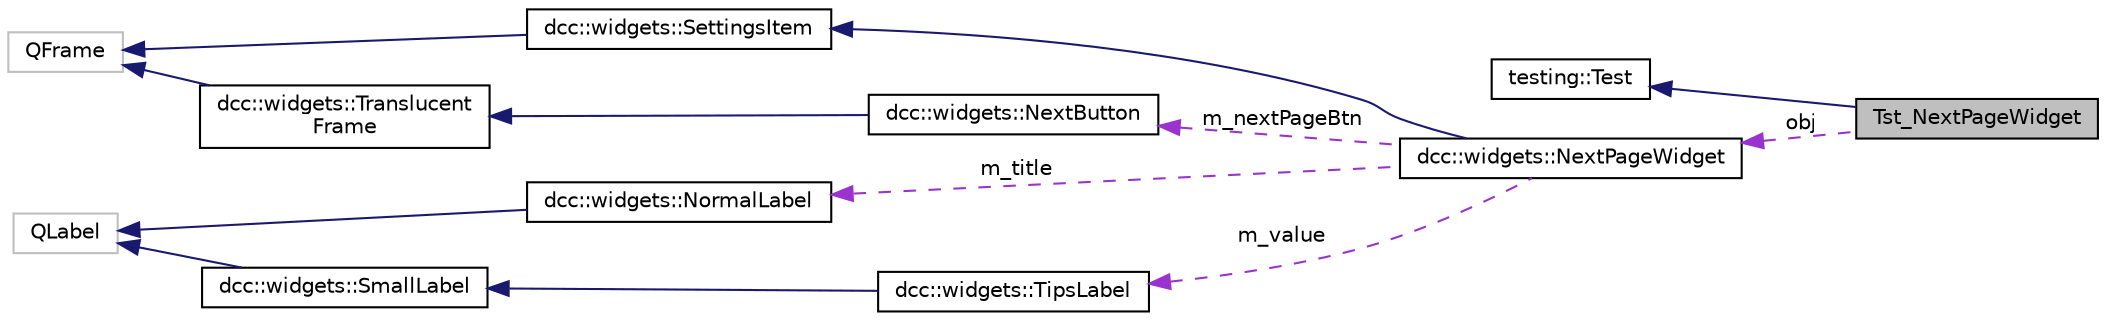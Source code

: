 digraph "Tst_NextPageWidget"
{
  edge [fontname="Helvetica",fontsize="10",labelfontname="Helvetica",labelfontsize="10"];
  node [fontname="Helvetica",fontsize="10",shape=record];
  rankdir="LR";
  Node2 [label="Tst_NextPageWidget",height=0.2,width=0.4,color="black", fillcolor="grey75", style="filled", fontcolor="black"];
  Node3 -> Node2 [dir="back",color="midnightblue",fontsize="10",style="solid",fontname="Helvetica"];
  Node3 [label="testing::Test",height=0.2,width=0.4,color="black", fillcolor="white", style="filled",URL="$classtesting_1_1_test.html"];
  Node4 -> Node2 [dir="back",color="darkorchid3",fontsize="10",style="dashed",label=" obj" ,fontname="Helvetica"];
  Node4 [label="dcc::widgets::NextPageWidget",height=0.2,width=0.4,color="black", fillcolor="white", style="filled",URL="$classdcc_1_1widgets_1_1_next_page_widget.html"];
  Node5 -> Node4 [dir="back",color="midnightblue",fontsize="10",style="solid",fontname="Helvetica"];
  Node5 [label="dcc::widgets::SettingsItem",height=0.2,width=0.4,color="black", fillcolor="white", style="filled",URL="$classdcc_1_1widgets_1_1_settings_item.html"];
  Node6 -> Node5 [dir="back",color="midnightblue",fontsize="10",style="solid",fontname="Helvetica"];
  Node6 [label="QFrame",height=0.2,width=0.4,color="grey75", fillcolor="white", style="filled"];
  Node7 -> Node4 [dir="back",color="darkorchid3",fontsize="10",style="dashed",label=" m_title" ,fontname="Helvetica"];
  Node7 [label="dcc::widgets::NormalLabel",height=0.2,width=0.4,color="black", fillcolor="white", style="filled",URL="$classdcc_1_1widgets_1_1_normal_label.html"];
  Node8 -> Node7 [dir="back",color="midnightblue",fontsize="10",style="solid",fontname="Helvetica"];
  Node8 [label="QLabel",height=0.2,width=0.4,color="grey75", fillcolor="white", style="filled"];
  Node9 -> Node4 [dir="back",color="darkorchid3",fontsize="10",style="dashed",label=" m_nextPageBtn" ,fontname="Helvetica"];
  Node9 [label="dcc::widgets::NextButton",height=0.2,width=0.4,color="black", fillcolor="white", style="filled",URL="$classdcc_1_1widgets_1_1_next_button.html"];
  Node10 -> Node9 [dir="back",color="midnightblue",fontsize="10",style="solid",fontname="Helvetica"];
  Node10 [label="dcc::widgets::Translucent\lFrame",height=0.2,width=0.4,color="black", fillcolor="white", style="filled",URL="$classdcc_1_1widgets_1_1_translucent_frame.html"];
  Node6 -> Node10 [dir="back",color="midnightblue",fontsize="10",style="solid",fontname="Helvetica"];
  Node11 -> Node4 [dir="back",color="darkorchid3",fontsize="10",style="dashed",label=" m_value" ,fontname="Helvetica"];
  Node11 [label="dcc::widgets::TipsLabel",height=0.2,width=0.4,color="black", fillcolor="white", style="filled",URL="$classdcc_1_1widgets_1_1_tips_label.html"];
  Node12 -> Node11 [dir="back",color="midnightblue",fontsize="10",style="solid",fontname="Helvetica"];
  Node12 [label="dcc::widgets::SmallLabel",height=0.2,width=0.4,color="black", fillcolor="white", style="filled",URL="$classdcc_1_1widgets_1_1_small_label.html"];
  Node8 -> Node12 [dir="back",color="midnightblue",fontsize="10",style="solid",fontname="Helvetica"];
}
